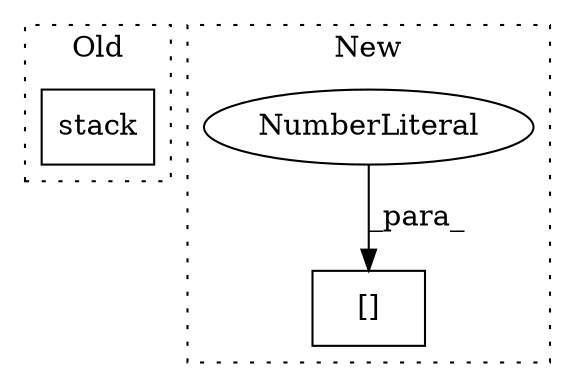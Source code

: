 digraph G {
subgraph cluster0 {
1 [label="stack" a="32" s="660,699" l="6,1" shape="box"];
label = "Old";
style="dotted";
}
subgraph cluster1 {
2 [label="[]" a="2" s="829,839" l="9,1" shape="box"];
3 [label="NumberLiteral" a="34" s="838" l="1" shape="ellipse"];
label = "New";
style="dotted";
}
3 -> 2 [label="_para_"];
}